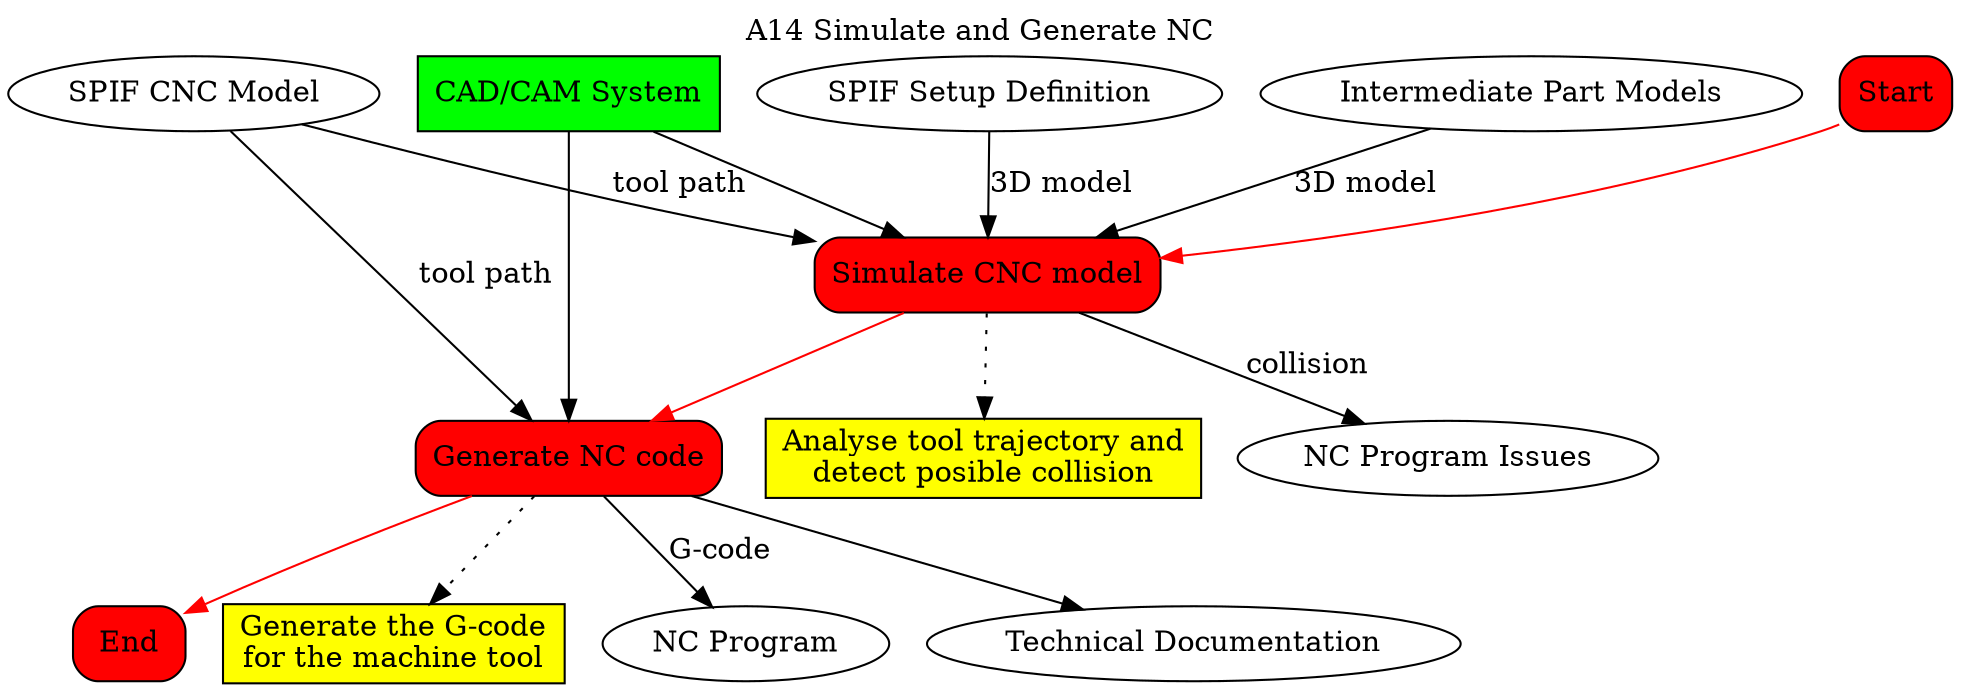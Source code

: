 digraph behaviourmodel {


# activity title
labelloc="t"
label="A14 Simulate and Generate NC"

# task definition
node [shape=box, style="filled, rounded", fillcolor=red, color=black]
Start
t1 [label="Simulate CNC model"]
t2 [label="Generate NC code"]
End

# mechanisms
node [shape=box, style=filled, fillcolor=green, color=black]
cam [label="CAD/CAM System"]

# rules
node [shape=box, style=filled, fillcolor=yellow, color=black]
r1 [label="Analyse tool trajectory and\ndetect posible collision"]
r2 [label="Generate the G-code\nfor the machine tool"]

# task sequence
edge [dir=forward, color=red, style=solid]
Start -> t1 -> t2 -> End

# attaching mechanisms
edge [dir=forward, color=black]
cam -> {t1 t2}

# attaching rules
edge [dir=forward, color=black, style=dotted]
t1 -> r1
t2 -> r2


# input and output definition
node [shape=ellipse, style=filled, fillcolor=white, color=black]
cnc [label="SPIF CNC Model"]
setup [label="SPIF Setup Definition"]
inter [label="Intermediate Part Models"]
program [label="NC Program"]
docum [label="Technical Documentation"]
nc_issues [label="NC Program Issues"]

# attaching inputs and outputs
edge [dir=forward, color=black, style=solid]
cnc -> {t1 t2} [label="tool path"]
setup -> t1 [label="3D model"]
inter -> t1 [label="3D model"]
t1 -> nc_issues [label="collision"]
t2 -> program [label="G-code"]
t2 -> docum


}

